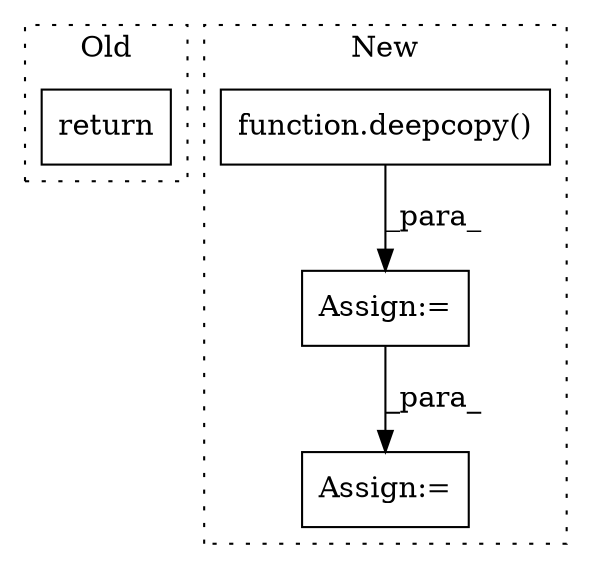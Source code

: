 digraph G {
subgraph cluster0 {
1 [label="return" a="93" s="1530" l="7" shape="box"];
label = "Old";
style="dotted";
}
subgraph cluster1 {
2 [label="function.deepcopy()" a="75" s="1877,1897" l="9,1" shape="box"];
3 [label="Assign:=" a="68" s="1874" l="3" shape="box"];
4 [label="Assign:=" a="68" s="2040" l="12" shape="box"];
label = "New";
style="dotted";
}
2 -> 3 [label="_para_"];
3 -> 4 [label="_para_"];
}